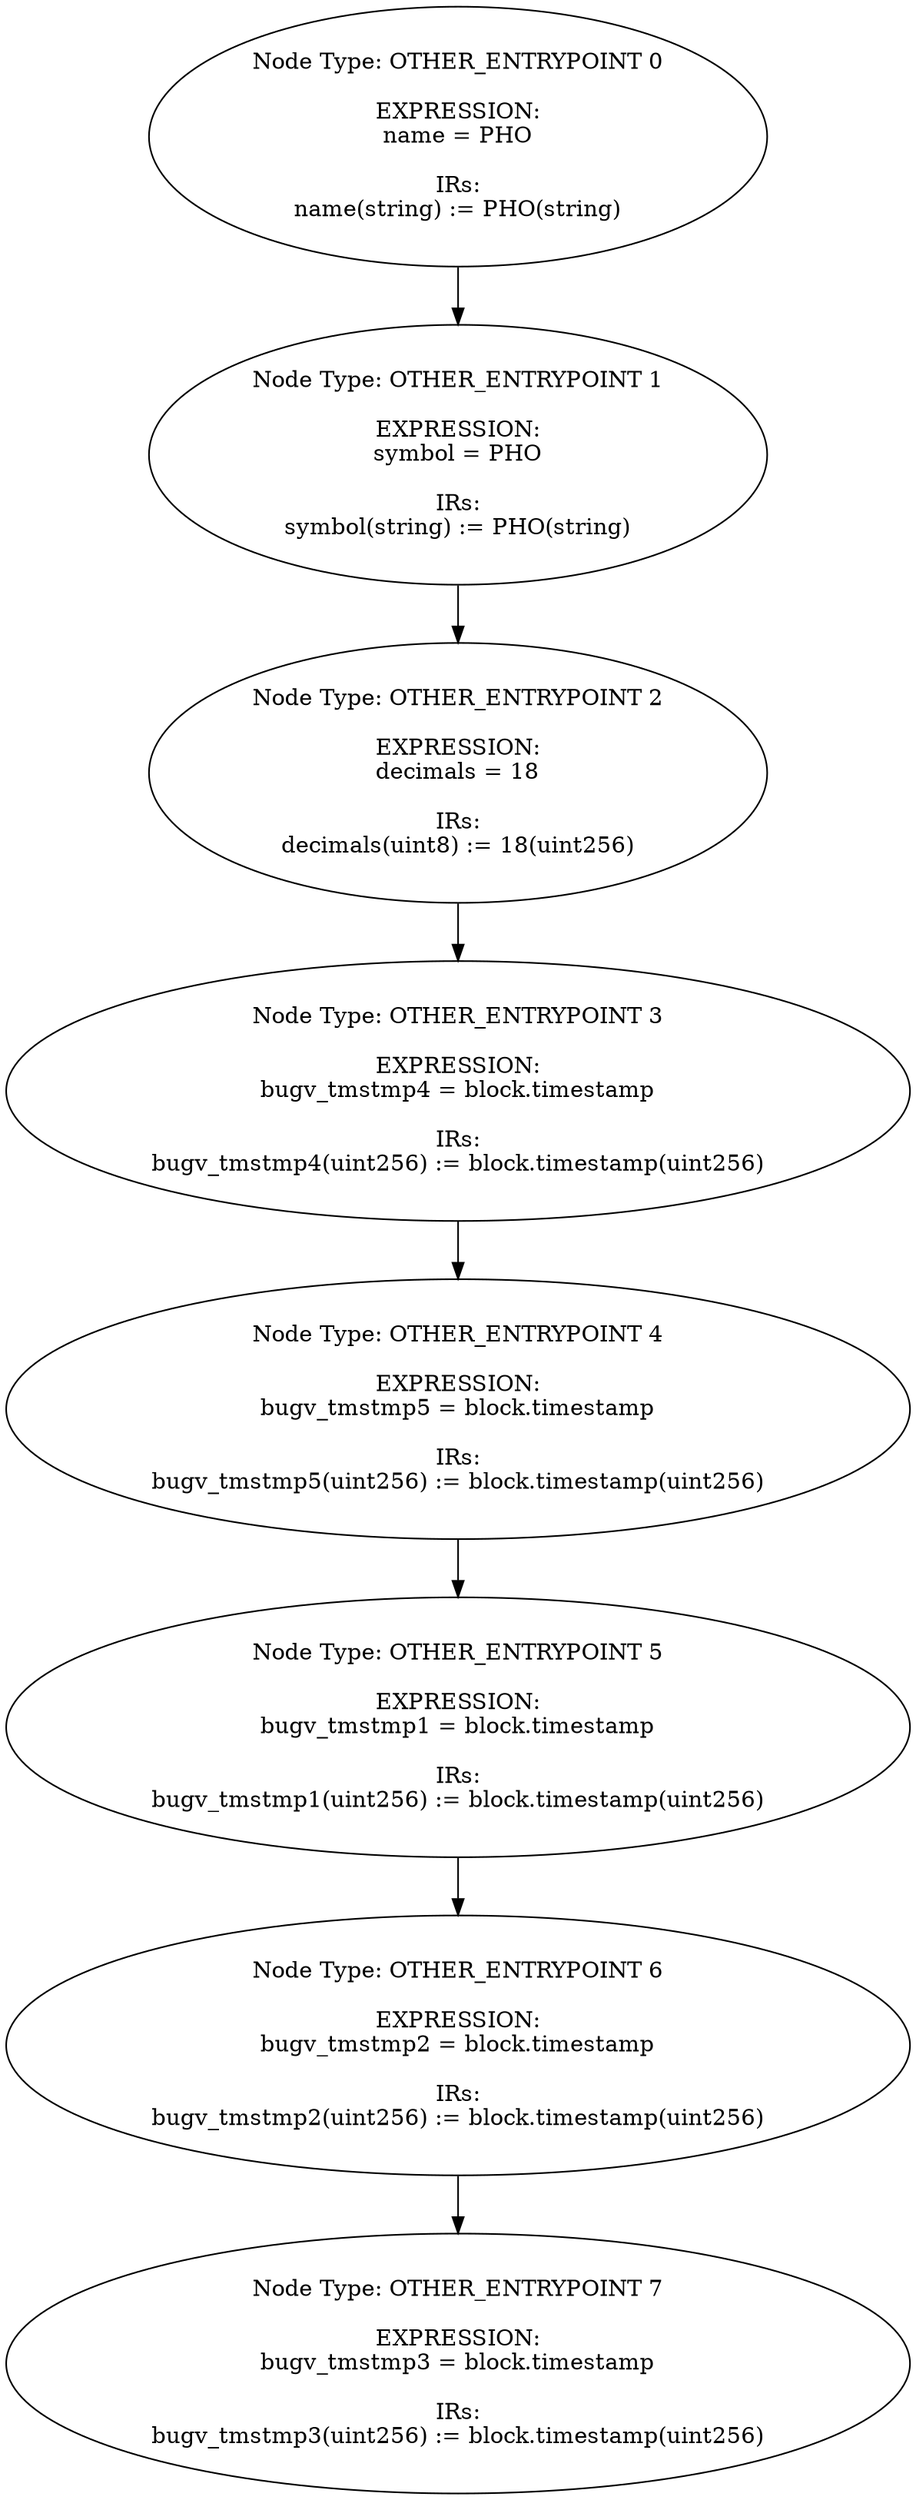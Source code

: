 digraph{
0[label="Node Type: OTHER_ENTRYPOINT 0

EXPRESSION:
name = PHO

IRs:
name(string) := PHO(string)"];
0->1;
1[label="Node Type: OTHER_ENTRYPOINT 1

EXPRESSION:
symbol = PHO

IRs:
symbol(string) := PHO(string)"];
1->2;
2[label="Node Type: OTHER_ENTRYPOINT 2

EXPRESSION:
decimals = 18

IRs:
decimals(uint8) := 18(uint256)"];
2->3;
3[label="Node Type: OTHER_ENTRYPOINT 3

EXPRESSION:
bugv_tmstmp4 = block.timestamp

IRs:
bugv_tmstmp4(uint256) := block.timestamp(uint256)"];
3->4;
4[label="Node Type: OTHER_ENTRYPOINT 4

EXPRESSION:
bugv_tmstmp5 = block.timestamp

IRs:
bugv_tmstmp5(uint256) := block.timestamp(uint256)"];
4->5;
5[label="Node Type: OTHER_ENTRYPOINT 5

EXPRESSION:
bugv_tmstmp1 = block.timestamp

IRs:
bugv_tmstmp1(uint256) := block.timestamp(uint256)"];
5->6;
6[label="Node Type: OTHER_ENTRYPOINT 6

EXPRESSION:
bugv_tmstmp2 = block.timestamp

IRs:
bugv_tmstmp2(uint256) := block.timestamp(uint256)"];
6->7;
7[label="Node Type: OTHER_ENTRYPOINT 7

EXPRESSION:
bugv_tmstmp3 = block.timestamp

IRs:
bugv_tmstmp3(uint256) := block.timestamp(uint256)"];
}
